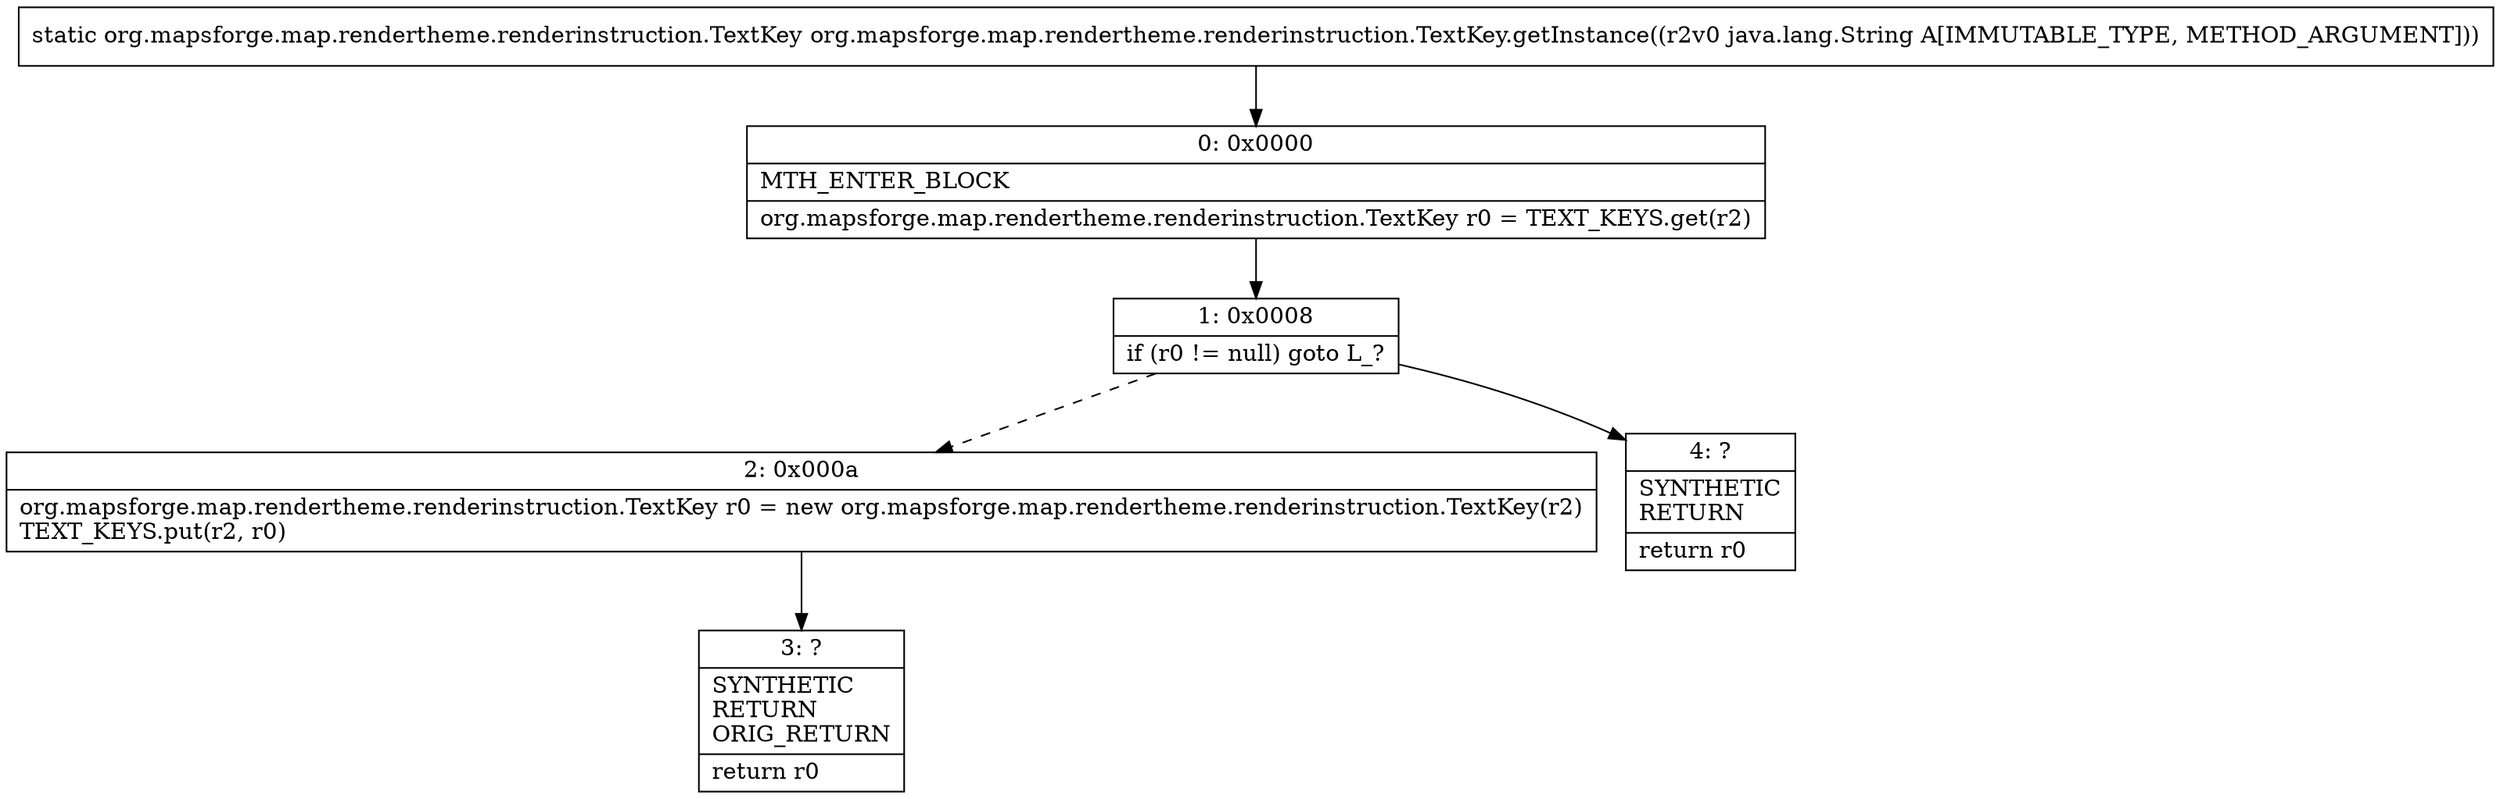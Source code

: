 digraph "CFG fororg.mapsforge.map.rendertheme.renderinstruction.TextKey.getInstance(Ljava\/lang\/String;)Lorg\/mapsforge\/map\/rendertheme\/renderinstruction\/TextKey;" {
Node_0 [shape=record,label="{0\:\ 0x0000|MTH_ENTER_BLOCK\l|org.mapsforge.map.rendertheme.renderinstruction.TextKey r0 = TEXT_KEYS.get(r2)\l}"];
Node_1 [shape=record,label="{1\:\ 0x0008|if (r0 != null) goto L_?\l}"];
Node_2 [shape=record,label="{2\:\ 0x000a|org.mapsforge.map.rendertheme.renderinstruction.TextKey r0 = new org.mapsforge.map.rendertheme.renderinstruction.TextKey(r2)\lTEXT_KEYS.put(r2, r0)\l}"];
Node_3 [shape=record,label="{3\:\ ?|SYNTHETIC\lRETURN\lORIG_RETURN\l|return r0\l}"];
Node_4 [shape=record,label="{4\:\ ?|SYNTHETIC\lRETURN\l|return r0\l}"];
MethodNode[shape=record,label="{static org.mapsforge.map.rendertheme.renderinstruction.TextKey org.mapsforge.map.rendertheme.renderinstruction.TextKey.getInstance((r2v0 java.lang.String A[IMMUTABLE_TYPE, METHOD_ARGUMENT])) }"];
MethodNode -> Node_0;
Node_0 -> Node_1;
Node_1 -> Node_2[style=dashed];
Node_1 -> Node_4;
Node_2 -> Node_3;
}

